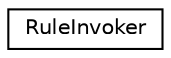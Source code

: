 digraph "Graphical Class Hierarchy"
{
  edge [fontname="Helvetica",fontsize="10",labelfontname="Helvetica",labelfontsize="10"];
  node [fontname="Helvetica",fontsize="10",shape=record];
  rankdir="LR";
  Node1 [label="RuleInvoker",height=0.2,width=0.4,color="black", fillcolor="white", style="filled",URL="$class_cake_1_1_datasource_1_1_rule_invoker.html"];
}

